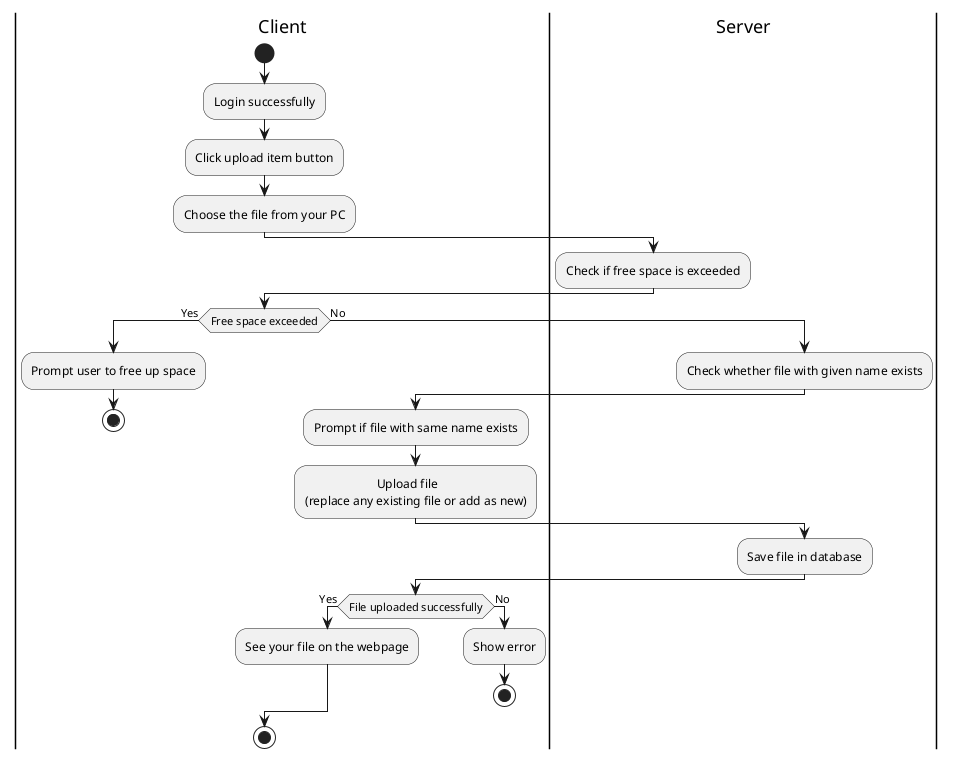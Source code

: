 @startuml Upload File
|Client|
start
:Login successfully;
:Click upload item button;
:Choose the file from your PC;
|Server|
:Check if free space is exceeded;
|Client|
if (Free space exceeded) then
 ->Yes;
 :Prompt user to free up space;
 stop
else
 ->No;
 |Server|
 :Check whether file with given name exists;
 |Client|
 :Prompt if file with same name exists;
 :                       Upload file 
 (replace any existing file or add as new);
 |Server|
 :Save file in database;
 |Client|
 if (File uploaded successfully) then
  ->Yes;
  :See your file on the webpage;
 else
  ->No;
  :Show error;
  stop
 endif
endif
stop
@enduml